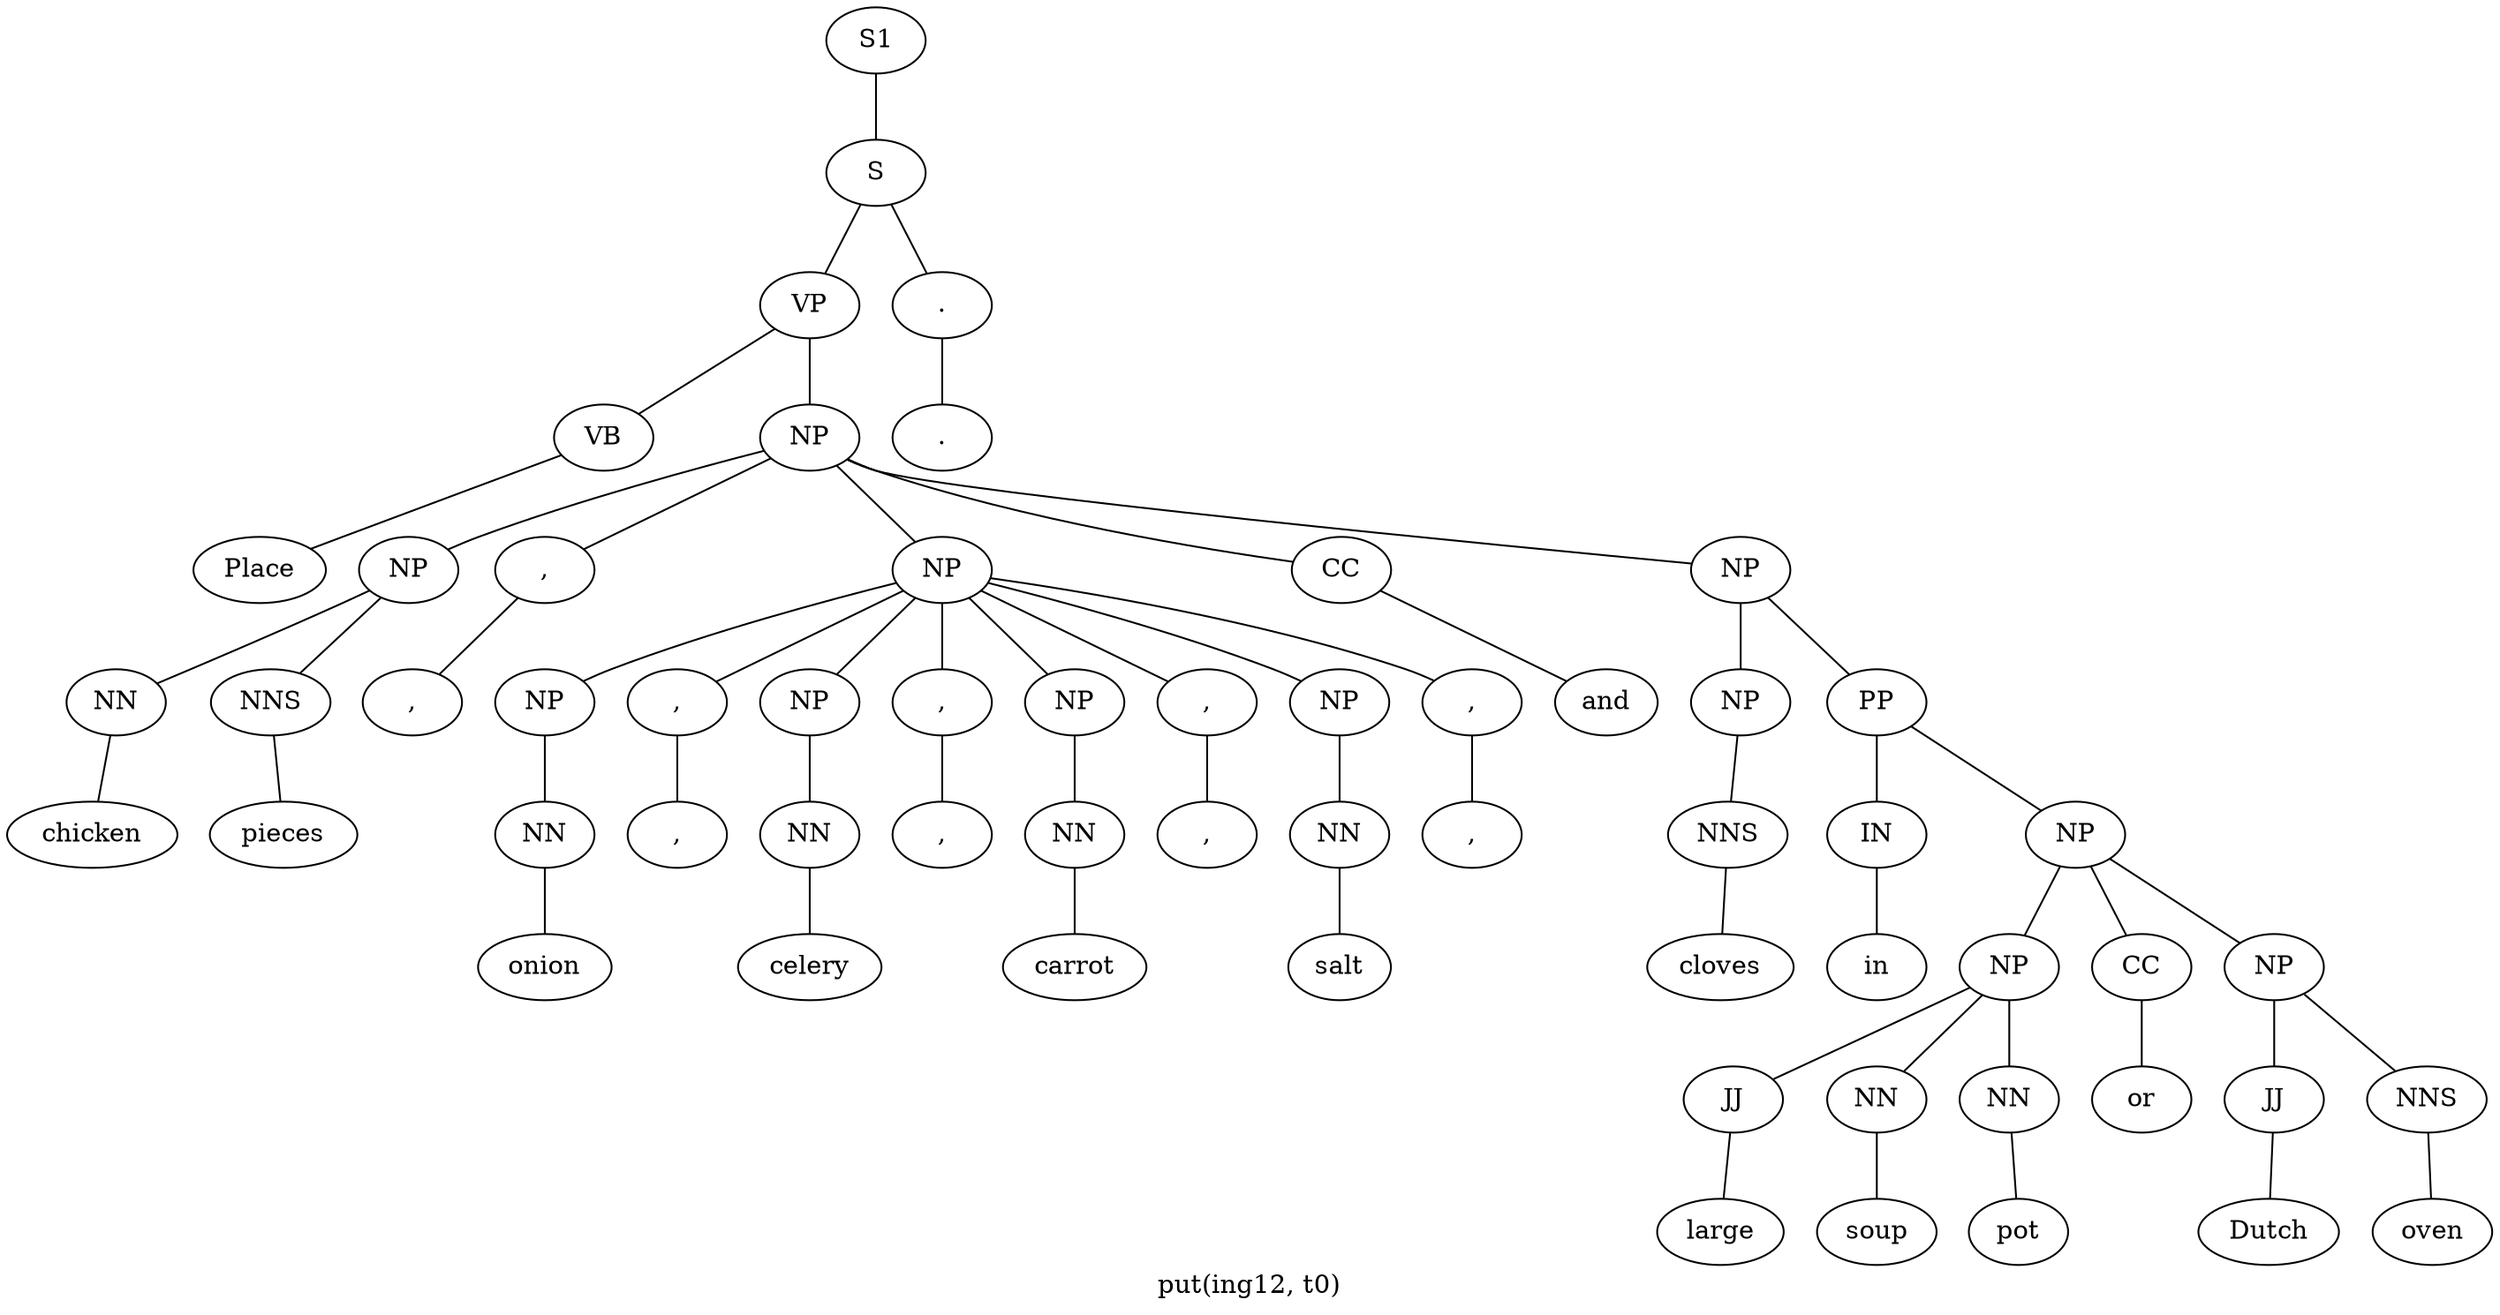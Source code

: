 graph SyntaxGraph {
	label = "put(ing12, t0)";
	Node0 [label="S1"];
	Node1 [label="S"];
	Node2 [label="VP"];
	Node3 [label="VB"];
	Node4 [label="Place"];
	Node5 [label="NP"];
	Node6 [label="NP"];
	Node7 [label="NN"];
	Node8 [label="chicken"];
	Node9 [label="NNS"];
	Node10 [label="pieces"];
	Node11 [label=","];
	Node12 [label=","];
	Node13 [label="NP"];
	Node14 [label="NP"];
	Node15 [label="NN"];
	Node16 [label="onion"];
	Node17 [label=","];
	Node18 [label=","];
	Node19 [label="NP"];
	Node20 [label="NN"];
	Node21 [label="celery"];
	Node22 [label=","];
	Node23 [label=","];
	Node24 [label="NP"];
	Node25 [label="NN"];
	Node26 [label="carrot"];
	Node27 [label=","];
	Node28 [label=","];
	Node29 [label="NP"];
	Node30 [label="NN"];
	Node31 [label="salt"];
	Node32 [label=","];
	Node33 [label=","];
	Node34 [label="CC"];
	Node35 [label="and"];
	Node36 [label="NP"];
	Node37 [label="NP"];
	Node38 [label="NNS"];
	Node39 [label="cloves"];
	Node40 [label="PP"];
	Node41 [label="IN"];
	Node42 [label="in"];
	Node43 [label="NP"];
	Node44 [label="NP"];
	Node45 [label="JJ"];
	Node46 [label="large"];
	Node47 [label="NN"];
	Node48 [label="soup"];
	Node49 [label="NN"];
	Node50 [label="pot"];
	Node51 [label="CC"];
	Node52 [label="or"];
	Node53 [label="NP"];
	Node54 [label="JJ"];
	Node55 [label="Dutch"];
	Node56 [label="NNS"];
	Node57 [label="oven"];
	Node58 [label="."];
	Node59 [label="."];

	Node0 -- Node1;
	Node1 -- Node2;
	Node1 -- Node58;
	Node2 -- Node3;
	Node2 -- Node5;
	Node3 -- Node4;
	Node5 -- Node6;
	Node5 -- Node11;
	Node5 -- Node13;
	Node5 -- Node34;
	Node5 -- Node36;
	Node6 -- Node7;
	Node6 -- Node9;
	Node7 -- Node8;
	Node9 -- Node10;
	Node11 -- Node12;
	Node13 -- Node14;
	Node13 -- Node17;
	Node13 -- Node19;
	Node13 -- Node22;
	Node13 -- Node24;
	Node13 -- Node27;
	Node13 -- Node29;
	Node13 -- Node32;
	Node14 -- Node15;
	Node15 -- Node16;
	Node17 -- Node18;
	Node19 -- Node20;
	Node20 -- Node21;
	Node22 -- Node23;
	Node24 -- Node25;
	Node25 -- Node26;
	Node27 -- Node28;
	Node29 -- Node30;
	Node30 -- Node31;
	Node32 -- Node33;
	Node34 -- Node35;
	Node36 -- Node37;
	Node36 -- Node40;
	Node37 -- Node38;
	Node38 -- Node39;
	Node40 -- Node41;
	Node40 -- Node43;
	Node41 -- Node42;
	Node43 -- Node44;
	Node43 -- Node51;
	Node43 -- Node53;
	Node44 -- Node45;
	Node44 -- Node47;
	Node44 -- Node49;
	Node45 -- Node46;
	Node47 -- Node48;
	Node49 -- Node50;
	Node51 -- Node52;
	Node53 -- Node54;
	Node53 -- Node56;
	Node54 -- Node55;
	Node56 -- Node57;
	Node58 -- Node59;
}